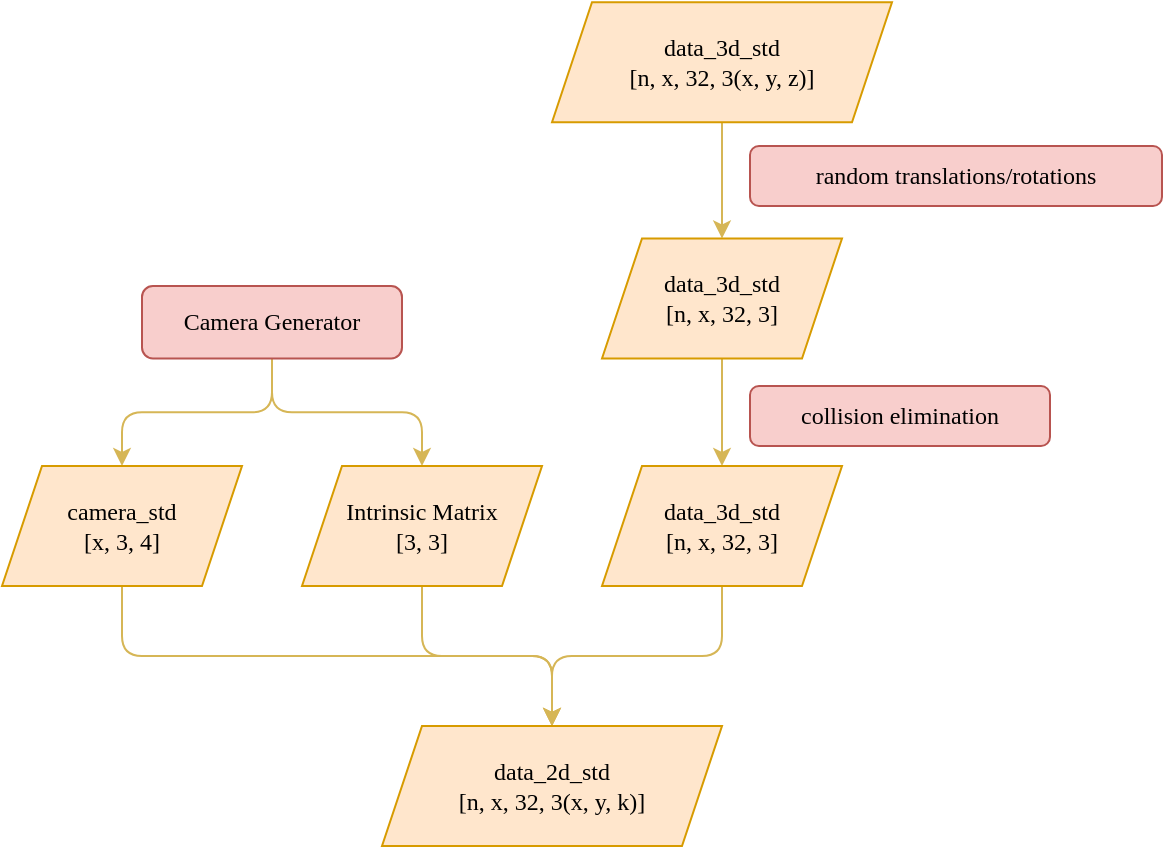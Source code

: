 <mxfile version="14.4.2" type="device"><diagram id="9s97h7k0bubqWDQC65jR" name="第 1 页"><mxGraphModel dx="1933" dy="997" grid="1" gridSize="10" guides="1" tooltips="1" connect="1" arrows="1" fold="1" page="1" pageScale="1" pageWidth="827" pageHeight="1169" math="0" shadow="0"><root><mxCell id="0"/><mxCell id="1" parent="0"/><mxCell id="yvIX6kfMoT0ItGWIidRV-14" style="edgeStyle=orthogonalEdgeStyle;rounded=0;orthogonalLoop=1;jettySize=auto;html=1;exitX=0.5;exitY=1;exitDx=0;exitDy=0;entryX=0.5;entryY=0;entryDx=0;entryDy=0;fontFamily=Verdana;fillColor=#fff2cc;strokeColor=#d6b656;" parent="1" source="yvIX6kfMoT0ItGWIidRV-10" target="yvIX6kfMoT0ItGWIidRV-13" edge="1"><mxGeometry relative="1" as="geometry"/></mxCell><mxCell id="yvIX6kfMoT0ItGWIidRV-10" value="data_3d_std&lt;br&gt;[n, x, 32, 3(x, y, z)]" style="shape=parallelogram;perimeter=parallelogramPerimeter;whiteSpace=wrap;html=1;fixedSize=1;fontFamily=Verdana;fillColor=#ffe6cc;strokeColor=#d79b00;" parent="1" vertex="1"><mxGeometry x="235" y="338.13" width="170" height="60" as="geometry"/></mxCell><mxCell id="yvIX6kfMoT0ItGWIidRV-19" style="edgeStyle=orthogonalEdgeStyle;rounded=1;orthogonalLoop=1;jettySize=auto;html=1;exitX=0.5;exitY=1;exitDx=0;exitDy=0;entryX=0.5;entryY=0;entryDx=0;entryDy=0;fontFamily=Verdana;fillColor=#fff2cc;strokeColor=#d6b656;" parent="1" source="yvIX6kfMoT0ItGWIidRV-13" target="yvIX6kfMoT0ItGWIidRV-16" edge="1"><mxGeometry relative="1" as="geometry"/></mxCell><mxCell id="yvIX6kfMoT0ItGWIidRV-13" value="data_3d_std&lt;br&gt;[n, x, 32, 3]" style="shape=parallelogram;perimeter=parallelogramPerimeter;whiteSpace=wrap;html=1;fixedSize=1;fontFamily=Verdana;fillColor=#ffe6cc;strokeColor=#d79b00;" parent="1" vertex="1"><mxGeometry x="260" y="456.25" width="120" height="60" as="geometry"/></mxCell><mxCell id="yvIX6kfMoT0ItGWIidRV-15" value="random translations/rotations" style="whiteSpace=wrap;html=1;fontFamily=Verdana;rounded=1;fillColor=#f8cecc;strokeColor=#b85450;" parent="1" vertex="1"><mxGeometry x="334" y="410" width="206" height="30" as="geometry"/></mxCell><mxCell id="yvIX6kfMoT0ItGWIidRV-28" style="edgeStyle=orthogonalEdgeStyle;rounded=1;orthogonalLoop=1;jettySize=auto;html=1;exitX=0.5;exitY=1;exitDx=0;exitDy=0;entryX=0.5;entryY=0;entryDx=0;entryDy=0;fontFamily=Verdana;fillColor=#fff2cc;strokeColor=#d6b656;" parent="1" source="yvIX6kfMoT0ItGWIidRV-16" target="yvIX6kfMoT0ItGWIidRV-25" edge="1"><mxGeometry relative="1" as="geometry"/></mxCell><mxCell id="yvIX6kfMoT0ItGWIidRV-16" value="data_3d_std&lt;br&gt;[n, x, 32, 3]" style="shape=parallelogram;perimeter=parallelogramPerimeter;whiteSpace=wrap;html=1;fixedSize=1;fontFamily=Verdana;fillColor=#ffe6cc;strokeColor=#d79b00;" parent="1" vertex="1"><mxGeometry x="260" y="570" width="120" height="60" as="geometry"/></mxCell><mxCell id="yvIX6kfMoT0ItGWIidRV-18" value="collision elimination" style="whiteSpace=wrap;html=1;fontFamily=Verdana;rounded=1;fillColor=#f8cecc;strokeColor=#b85450;" parent="1" vertex="1"><mxGeometry x="334" y="530" width="150" height="30" as="geometry"/></mxCell><mxCell id="yvIX6kfMoT0ItGWIidRV-23" value="" style="edgeStyle=orthogonalEdgeStyle;rounded=1;orthogonalLoop=1;jettySize=auto;html=1;fontFamily=Verdana;fillColor=#fff2cc;strokeColor=#d6b656;" parent="1" source="yvIX6kfMoT0ItGWIidRV-20" target="yvIX6kfMoT0ItGWIidRV-22" edge="1"><mxGeometry relative="1" as="geometry"/></mxCell><mxCell id="yvIX6kfMoT0ItGWIidRV-24" style="edgeStyle=orthogonalEdgeStyle;rounded=1;orthogonalLoop=1;jettySize=auto;html=1;exitX=0.5;exitY=1;exitDx=0;exitDy=0;entryX=0.5;entryY=0;entryDx=0;entryDy=0;fontFamily=Verdana;fillColor=#fff2cc;strokeColor=#d6b656;" parent="1" source="yvIX6kfMoT0ItGWIidRV-20" target="yvIX6kfMoT0ItGWIidRV-21" edge="1"><mxGeometry relative="1" as="geometry"/></mxCell><mxCell id="yvIX6kfMoT0ItGWIidRV-20" value="Camera Generator" style="rounded=1;whiteSpace=wrap;html=1;fontFamily=Verdana;fillColor=#f8cecc;strokeColor=#b85450;" parent="1" vertex="1"><mxGeometry x="30" y="480" width="130" height="36.25" as="geometry"/></mxCell><mxCell id="yvIX6kfMoT0ItGWIidRV-26" style="edgeStyle=orthogonalEdgeStyle;rounded=1;orthogonalLoop=1;jettySize=auto;html=1;exitX=0.5;exitY=1;exitDx=0;exitDy=0;entryX=0.5;entryY=0;entryDx=0;entryDy=0;fontFamily=Verdana;fillColor=#fff2cc;strokeColor=#d6b656;" parent="1" source="yvIX6kfMoT0ItGWIidRV-21" target="yvIX6kfMoT0ItGWIidRV-25" edge="1"><mxGeometry relative="1" as="geometry"/></mxCell><mxCell id="yvIX6kfMoT0ItGWIidRV-21" value="camera_std&lt;br&gt;[x, 3, 4]" style="shape=parallelogram;perimeter=parallelogramPerimeter;whiteSpace=wrap;html=1;fixedSize=1;fontFamily=Verdana;fillColor=#ffe6cc;strokeColor=#d79b00;" parent="1" vertex="1"><mxGeometry x="-40" y="570" width="120" height="60" as="geometry"/></mxCell><mxCell id="yvIX6kfMoT0ItGWIidRV-27" style="edgeStyle=orthogonalEdgeStyle;rounded=1;orthogonalLoop=1;jettySize=auto;html=1;exitX=0.5;exitY=1;exitDx=0;exitDy=0;fontFamily=Verdana;entryX=0.5;entryY=0;entryDx=0;entryDy=0;fillColor=#fff2cc;strokeColor=#d6b656;" parent="1" source="yvIX6kfMoT0ItGWIidRV-22" target="yvIX6kfMoT0ItGWIidRV-25" edge="1"><mxGeometry relative="1" as="geometry"><mxPoint x="240" y="700" as="targetPoint"/></mxGeometry></mxCell><mxCell id="yvIX6kfMoT0ItGWIidRV-22" value="Intrinsic Matrix&lt;br&gt;[3, 3]" style="shape=parallelogram;perimeter=parallelogramPerimeter;whiteSpace=wrap;html=1;fixedSize=1;fontFamily=Verdana;fillColor=#ffe6cc;strokeColor=#d79b00;" parent="1" vertex="1"><mxGeometry x="110" y="570" width="120" height="60" as="geometry"/></mxCell><mxCell id="yvIX6kfMoT0ItGWIidRV-25" value="data_2d_std&lt;br&gt;[n, x, 32, 3(x, y, k)]" style="shape=parallelogram;perimeter=parallelogramPerimeter;whiteSpace=wrap;html=1;fixedSize=1;fontFamily=Verdana;fillColor=#ffe6cc;strokeColor=#d79b00;" parent="1" vertex="1"><mxGeometry x="150" y="700" width="170" height="60" as="geometry"/></mxCell></root></mxGraphModel></diagram></mxfile>